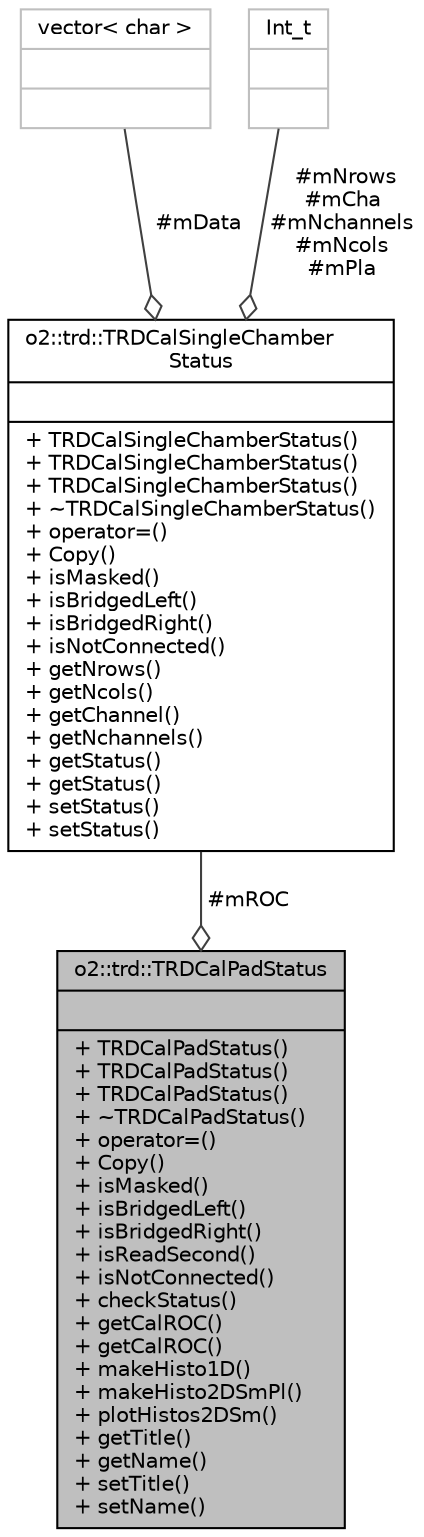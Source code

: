 digraph "o2::trd::TRDCalPadStatus"
{
 // INTERACTIVE_SVG=YES
  bgcolor="transparent";
  edge [fontname="Helvetica",fontsize="10",labelfontname="Helvetica",labelfontsize="10"];
  node [fontname="Helvetica",fontsize="10",shape=record];
  Node1 [label="{o2::trd::TRDCalPadStatus\n||+ TRDCalPadStatus()\l+ TRDCalPadStatus()\l+ TRDCalPadStatus()\l+ ~TRDCalPadStatus()\l+ operator=()\l+ Copy()\l+ isMasked()\l+ isBridgedLeft()\l+ isBridgedRight()\l+ isReadSecond()\l+ isNotConnected()\l+ checkStatus()\l+ getCalROC()\l+ getCalROC()\l+ makeHisto1D()\l+ makeHisto2DSmPl()\l+ plotHistos2DSm()\l+ getTitle()\l+ getName()\l+ setTitle()\l+ setName()\l}",height=0.2,width=0.4,color="black", fillcolor="grey75", style="filled" fontcolor="black"];
  Node2 -> Node1 [color="grey25",fontsize="10",style="solid",label=" #mROC" ,arrowhead="odiamond",fontname="Helvetica"];
  Node2 [label="{o2::trd::TRDCalSingleChamber\lStatus\n||+ TRDCalSingleChamberStatus()\l+ TRDCalSingleChamberStatus()\l+ TRDCalSingleChamberStatus()\l+ ~TRDCalSingleChamberStatus()\l+ operator=()\l+ Copy()\l+ isMasked()\l+ isBridgedLeft()\l+ isBridgedRight()\l+ isNotConnected()\l+ getNrows()\l+ getNcols()\l+ getChannel()\l+ getNchannels()\l+ getStatus()\l+ getStatus()\l+ setStatus()\l+ setStatus()\l}",height=0.2,width=0.4,color="black",URL="$d8/d14/classo2_1_1trd_1_1TRDCalSingleChamberStatus.html"];
  Node3 -> Node2 [color="grey25",fontsize="10",style="solid",label=" #mData" ,arrowhead="odiamond",fontname="Helvetica"];
  Node3 [label="{vector\< char \>\n||}",height=0.2,width=0.4,color="grey75"];
  Node4 -> Node2 [color="grey25",fontsize="10",style="solid",label=" #mNrows\n#mCha\n#mNchannels\n#mNcols\n#mPla" ,arrowhead="odiamond",fontname="Helvetica"];
  Node4 [label="{Int_t\n||}",height=0.2,width=0.4,color="grey75"];
}
